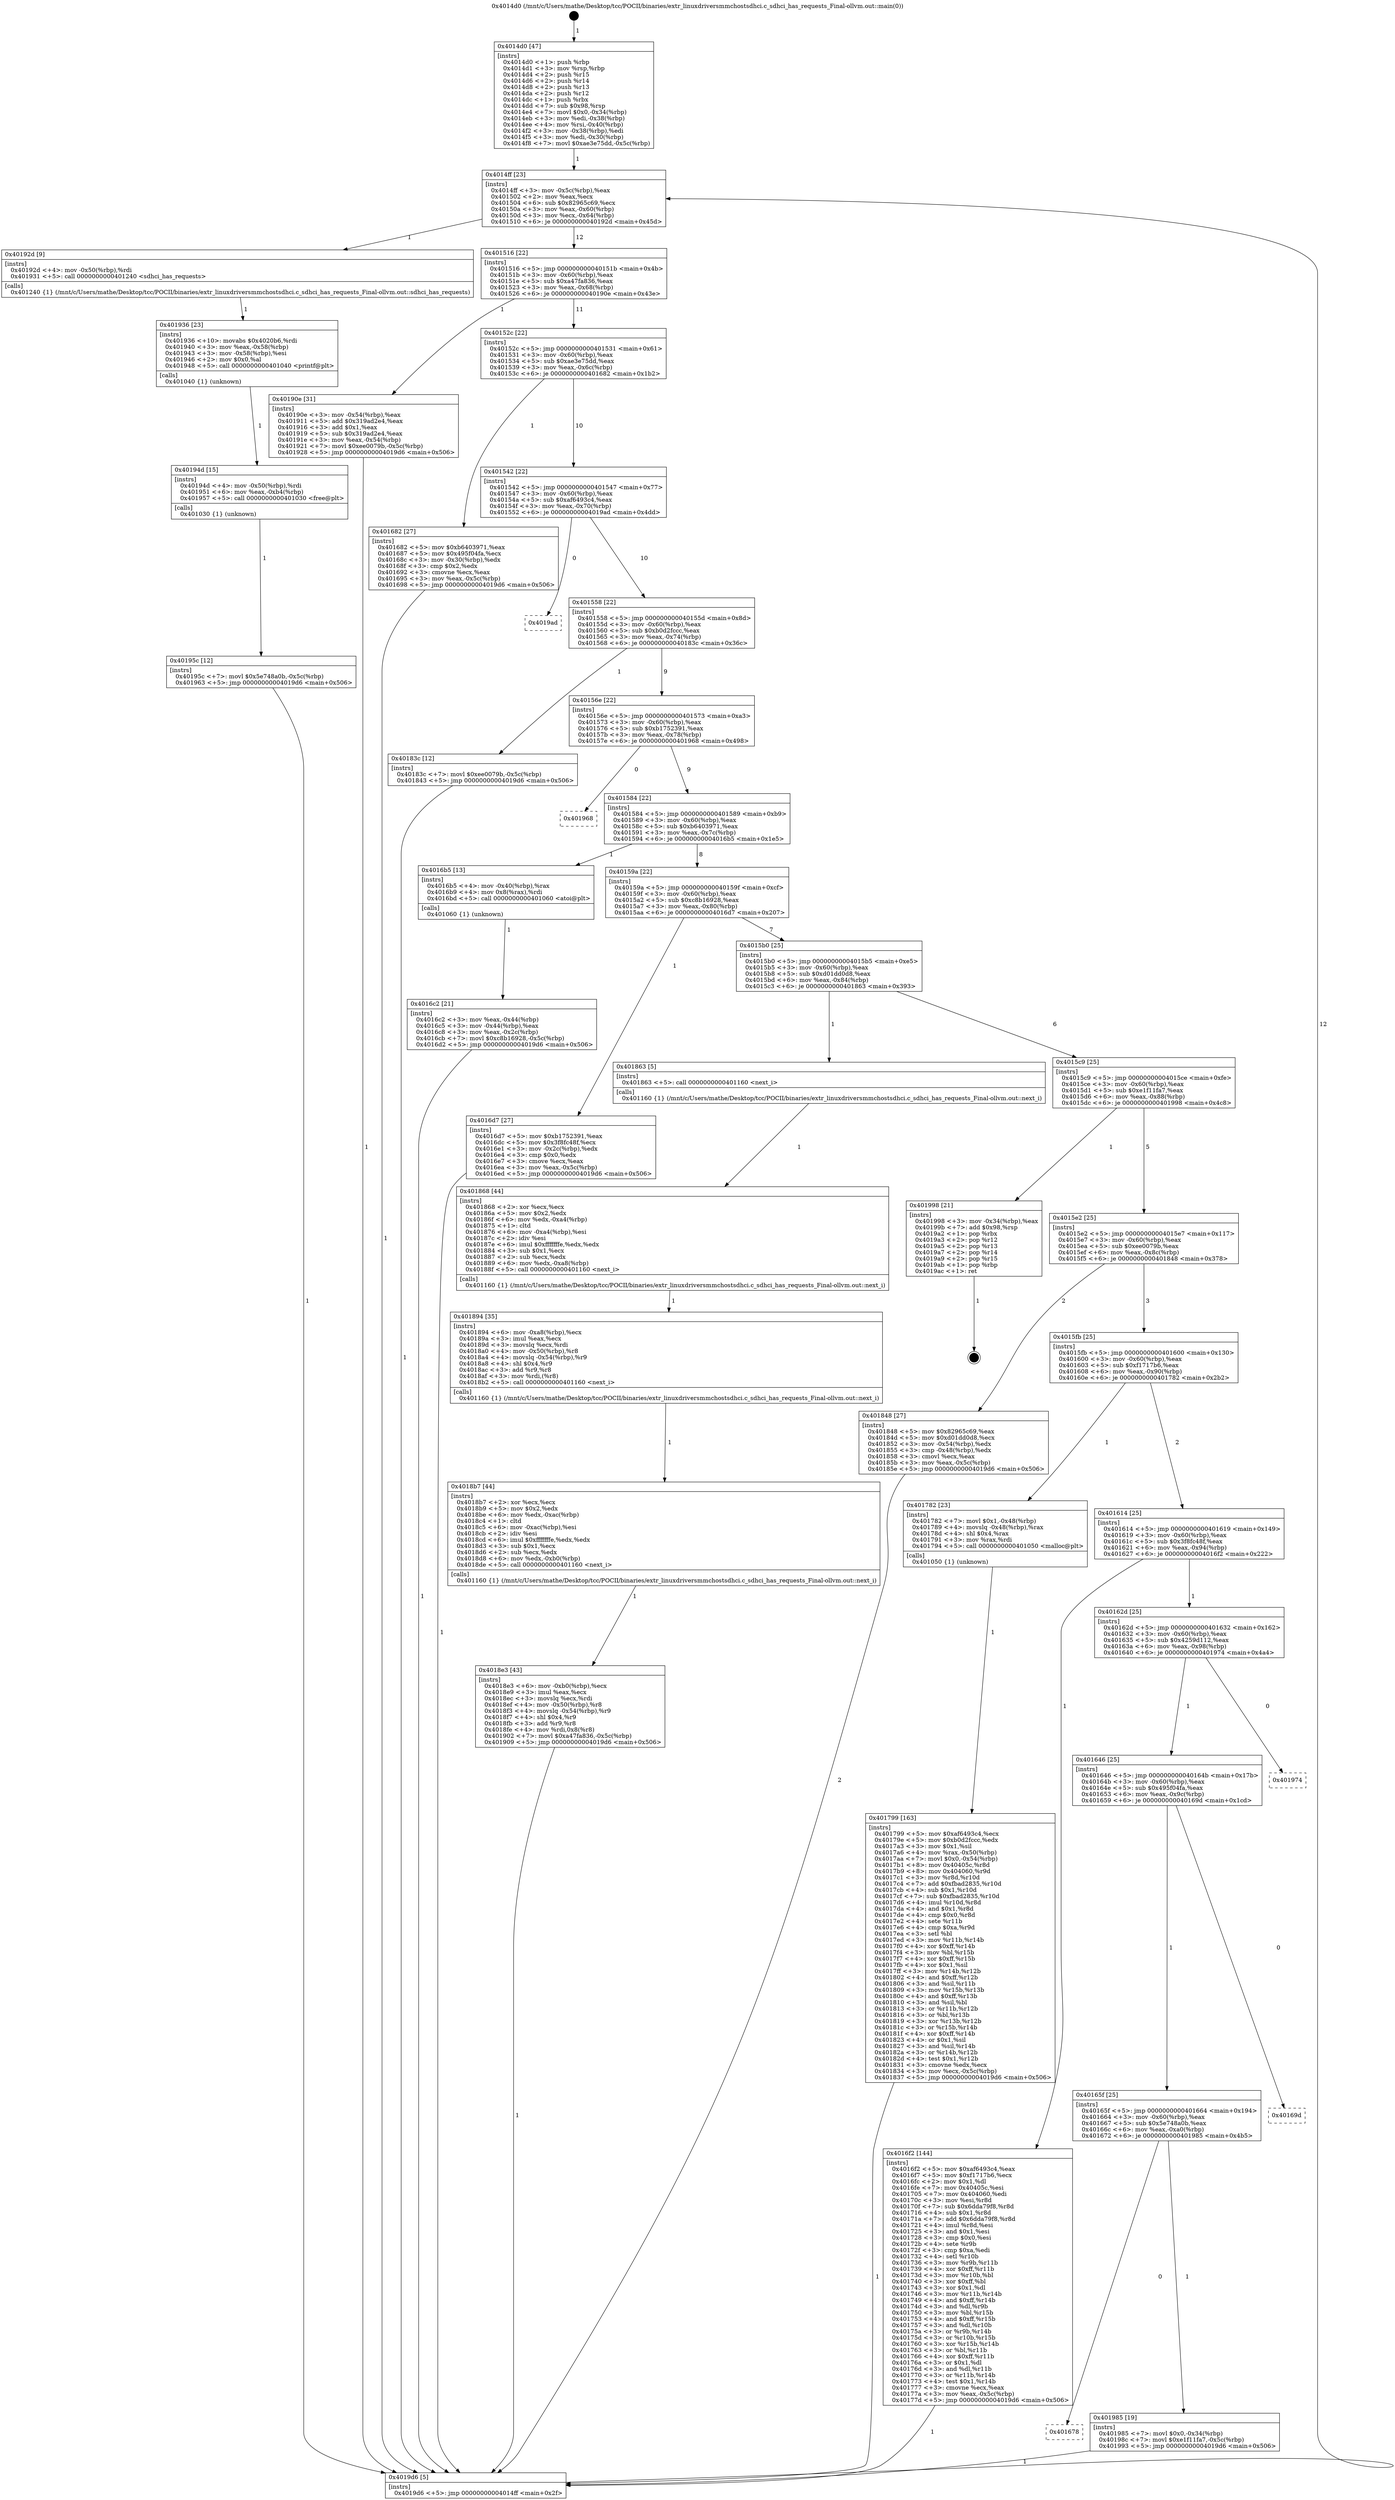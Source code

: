 digraph "0x4014d0" {
  label = "0x4014d0 (/mnt/c/Users/mathe/Desktop/tcc/POCII/binaries/extr_linuxdriversmmchostsdhci.c_sdhci_has_requests_Final-ollvm.out::main(0))"
  labelloc = "t"
  node[shape=record]

  Entry [label="",width=0.3,height=0.3,shape=circle,fillcolor=black,style=filled]
  "0x4014ff" [label="{
     0x4014ff [23]\l
     | [instrs]\l
     &nbsp;&nbsp;0x4014ff \<+3\>: mov -0x5c(%rbp),%eax\l
     &nbsp;&nbsp;0x401502 \<+2\>: mov %eax,%ecx\l
     &nbsp;&nbsp;0x401504 \<+6\>: sub $0x82965c69,%ecx\l
     &nbsp;&nbsp;0x40150a \<+3\>: mov %eax,-0x60(%rbp)\l
     &nbsp;&nbsp;0x40150d \<+3\>: mov %ecx,-0x64(%rbp)\l
     &nbsp;&nbsp;0x401510 \<+6\>: je 000000000040192d \<main+0x45d\>\l
  }"]
  "0x40192d" [label="{
     0x40192d [9]\l
     | [instrs]\l
     &nbsp;&nbsp;0x40192d \<+4\>: mov -0x50(%rbp),%rdi\l
     &nbsp;&nbsp;0x401931 \<+5\>: call 0000000000401240 \<sdhci_has_requests\>\l
     | [calls]\l
     &nbsp;&nbsp;0x401240 \{1\} (/mnt/c/Users/mathe/Desktop/tcc/POCII/binaries/extr_linuxdriversmmchostsdhci.c_sdhci_has_requests_Final-ollvm.out::sdhci_has_requests)\l
  }"]
  "0x401516" [label="{
     0x401516 [22]\l
     | [instrs]\l
     &nbsp;&nbsp;0x401516 \<+5\>: jmp 000000000040151b \<main+0x4b\>\l
     &nbsp;&nbsp;0x40151b \<+3\>: mov -0x60(%rbp),%eax\l
     &nbsp;&nbsp;0x40151e \<+5\>: sub $0xa47fa836,%eax\l
     &nbsp;&nbsp;0x401523 \<+3\>: mov %eax,-0x68(%rbp)\l
     &nbsp;&nbsp;0x401526 \<+6\>: je 000000000040190e \<main+0x43e\>\l
  }"]
  Exit [label="",width=0.3,height=0.3,shape=circle,fillcolor=black,style=filled,peripheries=2]
  "0x40190e" [label="{
     0x40190e [31]\l
     | [instrs]\l
     &nbsp;&nbsp;0x40190e \<+3\>: mov -0x54(%rbp),%eax\l
     &nbsp;&nbsp;0x401911 \<+5\>: add $0x319ad2e4,%eax\l
     &nbsp;&nbsp;0x401916 \<+3\>: add $0x1,%eax\l
     &nbsp;&nbsp;0x401919 \<+5\>: sub $0x319ad2e4,%eax\l
     &nbsp;&nbsp;0x40191e \<+3\>: mov %eax,-0x54(%rbp)\l
     &nbsp;&nbsp;0x401921 \<+7\>: movl $0xee0079b,-0x5c(%rbp)\l
     &nbsp;&nbsp;0x401928 \<+5\>: jmp 00000000004019d6 \<main+0x506\>\l
  }"]
  "0x40152c" [label="{
     0x40152c [22]\l
     | [instrs]\l
     &nbsp;&nbsp;0x40152c \<+5\>: jmp 0000000000401531 \<main+0x61\>\l
     &nbsp;&nbsp;0x401531 \<+3\>: mov -0x60(%rbp),%eax\l
     &nbsp;&nbsp;0x401534 \<+5\>: sub $0xae3e75dd,%eax\l
     &nbsp;&nbsp;0x401539 \<+3\>: mov %eax,-0x6c(%rbp)\l
     &nbsp;&nbsp;0x40153c \<+6\>: je 0000000000401682 \<main+0x1b2\>\l
  }"]
  "0x401678" [label="{
     0x401678\l
  }", style=dashed]
  "0x401682" [label="{
     0x401682 [27]\l
     | [instrs]\l
     &nbsp;&nbsp;0x401682 \<+5\>: mov $0xb6403971,%eax\l
     &nbsp;&nbsp;0x401687 \<+5\>: mov $0x495f04fa,%ecx\l
     &nbsp;&nbsp;0x40168c \<+3\>: mov -0x30(%rbp),%edx\l
     &nbsp;&nbsp;0x40168f \<+3\>: cmp $0x2,%edx\l
     &nbsp;&nbsp;0x401692 \<+3\>: cmovne %ecx,%eax\l
     &nbsp;&nbsp;0x401695 \<+3\>: mov %eax,-0x5c(%rbp)\l
     &nbsp;&nbsp;0x401698 \<+5\>: jmp 00000000004019d6 \<main+0x506\>\l
  }"]
  "0x401542" [label="{
     0x401542 [22]\l
     | [instrs]\l
     &nbsp;&nbsp;0x401542 \<+5\>: jmp 0000000000401547 \<main+0x77\>\l
     &nbsp;&nbsp;0x401547 \<+3\>: mov -0x60(%rbp),%eax\l
     &nbsp;&nbsp;0x40154a \<+5\>: sub $0xaf6493c4,%eax\l
     &nbsp;&nbsp;0x40154f \<+3\>: mov %eax,-0x70(%rbp)\l
     &nbsp;&nbsp;0x401552 \<+6\>: je 00000000004019ad \<main+0x4dd\>\l
  }"]
  "0x4019d6" [label="{
     0x4019d6 [5]\l
     | [instrs]\l
     &nbsp;&nbsp;0x4019d6 \<+5\>: jmp 00000000004014ff \<main+0x2f\>\l
  }"]
  "0x4014d0" [label="{
     0x4014d0 [47]\l
     | [instrs]\l
     &nbsp;&nbsp;0x4014d0 \<+1\>: push %rbp\l
     &nbsp;&nbsp;0x4014d1 \<+3\>: mov %rsp,%rbp\l
     &nbsp;&nbsp;0x4014d4 \<+2\>: push %r15\l
     &nbsp;&nbsp;0x4014d6 \<+2\>: push %r14\l
     &nbsp;&nbsp;0x4014d8 \<+2\>: push %r13\l
     &nbsp;&nbsp;0x4014da \<+2\>: push %r12\l
     &nbsp;&nbsp;0x4014dc \<+1\>: push %rbx\l
     &nbsp;&nbsp;0x4014dd \<+7\>: sub $0x98,%rsp\l
     &nbsp;&nbsp;0x4014e4 \<+7\>: movl $0x0,-0x34(%rbp)\l
     &nbsp;&nbsp;0x4014eb \<+3\>: mov %edi,-0x38(%rbp)\l
     &nbsp;&nbsp;0x4014ee \<+4\>: mov %rsi,-0x40(%rbp)\l
     &nbsp;&nbsp;0x4014f2 \<+3\>: mov -0x38(%rbp),%edi\l
     &nbsp;&nbsp;0x4014f5 \<+3\>: mov %edi,-0x30(%rbp)\l
     &nbsp;&nbsp;0x4014f8 \<+7\>: movl $0xae3e75dd,-0x5c(%rbp)\l
  }"]
  "0x401985" [label="{
     0x401985 [19]\l
     | [instrs]\l
     &nbsp;&nbsp;0x401985 \<+7\>: movl $0x0,-0x34(%rbp)\l
     &nbsp;&nbsp;0x40198c \<+7\>: movl $0xe1f11fa7,-0x5c(%rbp)\l
     &nbsp;&nbsp;0x401993 \<+5\>: jmp 00000000004019d6 \<main+0x506\>\l
  }"]
  "0x4019ad" [label="{
     0x4019ad\l
  }", style=dashed]
  "0x401558" [label="{
     0x401558 [22]\l
     | [instrs]\l
     &nbsp;&nbsp;0x401558 \<+5\>: jmp 000000000040155d \<main+0x8d\>\l
     &nbsp;&nbsp;0x40155d \<+3\>: mov -0x60(%rbp),%eax\l
     &nbsp;&nbsp;0x401560 \<+5\>: sub $0xb0d2fccc,%eax\l
     &nbsp;&nbsp;0x401565 \<+3\>: mov %eax,-0x74(%rbp)\l
     &nbsp;&nbsp;0x401568 \<+6\>: je 000000000040183c \<main+0x36c\>\l
  }"]
  "0x40165f" [label="{
     0x40165f [25]\l
     | [instrs]\l
     &nbsp;&nbsp;0x40165f \<+5\>: jmp 0000000000401664 \<main+0x194\>\l
     &nbsp;&nbsp;0x401664 \<+3\>: mov -0x60(%rbp),%eax\l
     &nbsp;&nbsp;0x401667 \<+5\>: sub $0x5e748a0b,%eax\l
     &nbsp;&nbsp;0x40166c \<+6\>: mov %eax,-0xa0(%rbp)\l
     &nbsp;&nbsp;0x401672 \<+6\>: je 0000000000401985 \<main+0x4b5\>\l
  }"]
  "0x40183c" [label="{
     0x40183c [12]\l
     | [instrs]\l
     &nbsp;&nbsp;0x40183c \<+7\>: movl $0xee0079b,-0x5c(%rbp)\l
     &nbsp;&nbsp;0x401843 \<+5\>: jmp 00000000004019d6 \<main+0x506\>\l
  }"]
  "0x40156e" [label="{
     0x40156e [22]\l
     | [instrs]\l
     &nbsp;&nbsp;0x40156e \<+5\>: jmp 0000000000401573 \<main+0xa3\>\l
     &nbsp;&nbsp;0x401573 \<+3\>: mov -0x60(%rbp),%eax\l
     &nbsp;&nbsp;0x401576 \<+5\>: sub $0xb1752391,%eax\l
     &nbsp;&nbsp;0x40157b \<+3\>: mov %eax,-0x78(%rbp)\l
     &nbsp;&nbsp;0x40157e \<+6\>: je 0000000000401968 \<main+0x498\>\l
  }"]
  "0x40169d" [label="{
     0x40169d\l
  }", style=dashed]
  "0x401968" [label="{
     0x401968\l
  }", style=dashed]
  "0x401584" [label="{
     0x401584 [22]\l
     | [instrs]\l
     &nbsp;&nbsp;0x401584 \<+5\>: jmp 0000000000401589 \<main+0xb9\>\l
     &nbsp;&nbsp;0x401589 \<+3\>: mov -0x60(%rbp),%eax\l
     &nbsp;&nbsp;0x40158c \<+5\>: sub $0xb6403971,%eax\l
     &nbsp;&nbsp;0x401591 \<+3\>: mov %eax,-0x7c(%rbp)\l
     &nbsp;&nbsp;0x401594 \<+6\>: je 00000000004016b5 \<main+0x1e5\>\l
  }"]
  "0x401646" [label="{
     0x401646 [25]\l
     | [instrs]\l
     &nbsp;&nbsp;0x401646 \<+5\>: jmp 000000000040164b \<main+0x17b\>\l
     &nbsp;&nbsp;0x40164b \<+3\>: mov -0x60(%rbp),%eax\l
     &nbsp;&nbsp;0x40164e \<+5\>: sub $0x495f04fa,%eax\l
     &nbsp;&nbsp;0x401653 \<+6\>: mov %eax,-0x9c(%rbp)\l
     &nbsp;&nbsp;0x401659 \<+6\>: je 000000000040169d \<main+0x1cd\>\l
  }"]
  "0x4016b5" [label="{
     0x4016b5 [13]\l
     | [instrs]\l
     &nbsp;&nbsp;0x4016b5 \<+4\>: mov -0x40(%rbp),%rax\l
     &nbsp;&nbsp;0x4016b9 \<+4\>: mov 0x8(%rax),%rdi\l
     &nbsp;&nbsp;0x4016bd \<+5\>: call 0000000000401060 \<atoi@plt\>\l
     | [calls]\l
     &nbsp;&nbsp;0x401060 \{1\} (unknown)\l
  }"]
  "0x40159a" [label="{
     0x40159a [22]\l
     | [instrs]\l
     &nbsp;&nbsp;0x40159a \<+5\>: jmp 000000000040159f \<main+0xcf\>\l
     &nbsp;&nbsp;0x40159f \<+3\>: mov -0x60(%rbp),%eax\l
     &nbsp;&nbsp;0x4015a2 \<+5\>: sub $0xc8b16928,%eax\l
     &nbsp;&nbsp;0x4015a7 \<+3\>: mov %eax,-0x80(%rbp)\l
     &nbsp;&nbsp;0x4015aa \<+6\>: je 00000000004016d7 \<main+0x207\>\l
  }"]
  "0x4016c2" [label="{
     0x4016c2 [21]\l
     | [instrs]\l
     &nbsp;&nbsp;0x4016c2 \<+3\>: mov %eax,-0x44(%rbp)\l
     &nbsp;&nbsp;0x4016c5 \<+3\>: mov -0x44(%rbp),%eax\l
     &nbsp;&nbsp;0x4016c8 \<+3\>: mov %eax,-0x2c(%rbp)\l
     &nbsp;&nbsp;0x4016cb \<+7\>: movl $0xc8b16928,-0x5c(%rbp)\l
     &nbsp;&nbsp;0x4016d2 \<+5\>: jmp 00000000004019d6 \<main+0x506\>\l
  }"]
  "0x401974" [label="{
     0x401974\l
  }", style=dashed]
  "0x4016d7" [label="{
     0x4016d7 [27]\l
     | [instrs]\l
     &nbsp;&nbsp;0x4016d7 \<+5\>: mov $0xb1752391,%eax\l
     &nbsp;&nbsp;0x4016dc \<+5\>: mov $0x3f8fc48f,%ecx\l
     &nbsp;&nbsp;0x4016e1 \<+3\>: mov -0x2c(%rbp),%edx\l
     &nbsp;&nbsp;0x4016e4 \<+3\>: cmp $0x0,%edx\l
     &nbsp;&nbsp;0x4016e7 \<+3\>: cmove %ecx,%eax\l
     &nbsp;&nbsp;0x4016ea \<+3\>: mov %eax,-0x5c(%rbp)\l
     &nbsp;&nbsp;0x4016ed \<+5\>: jmp 00000000004019d6 \<main+0x506\>\l
  }"]
  "0x4015b0" [label="{
     0x4015b0 [25]\l
     | [instrs]\l
     &nbsp;&nbsp;0x4015b0 \<+5\>: jmp 00000000004015b5 \<main+0xe5\>\l
     &nbsp;&nbsp;0x4015b5 \<+3\>: mov -0x60(%rbp),%eax\l
     &nbsp;&nbsp;0x4015b8 \<+5\>: sub $0xd01dd0d8,%eax\l
     &nbsp;&nbsp;0x4015bd \<+6\>: mov %eax,-0x84(%rbp)\l
     &nbsp;&nbsp;0x4015c3 \<+6\>: je 0000000000401863 \<main+0x393\>\l
  }"]
  "0x40195c" [label="{
     0x40195c [12]\l
     | [instrs]\l
     &nbsp;&nbsp;0x40195c \<+7\>: movl $0x5e748a0b,-0x5c(%rbp)\l
     &nbsp;&nbsp;0x401963 \<+5\>: jmp 00000000004019d6 \<main+0x506\>\l
  }"]
  "0x401863" [label="{
     0x401863 [5]\l
     | [instrs]\l
     &nbsp;&nbsp;0x401863 \<+5\>: call 0000000000401160 \<next_i\>\l
     | [calls]\l
     &nbsp;&nbsp;0x401160 \{1\} (/mnt/c/Users/mathe/Desktop/tcc/POCII/binaries/extr_linuxdriversmmchostsdhci.c_sdhci_has_requests_Final-ollvm.out::next_i)\l
  }"]
  "0x4015c9" [label="{
     0x4015c9 [25]\l
     | [instrs]\l
     &nbsp;&nbsp;0x4015c9 \<+5\>: jmp 00000000004015ce \<main+0xfe\>\l
     &nbsp;&nbsp;0x4015ce \<+3\>: mov -0x60(%rbp),%eax\l
     &nbsp;&nbsp;0x4015d1 \<+5\>: sub $0xe1f11fa7,%eax\l
     &nbsp;&nbsp;0x4015d6 \<+6\>: mov %eax,-0x88(%rbp)\l
     &nbsp;&nbsp;0x4015dc \<+6\>: je 0000000000401998 \<main+0x4c8\>\l
  }"]
  "0x40194d" [label="{
     0x40194d [15]\l
     | [instrs]\l
     &nbsp;&nbsp;0x40194d \<+4\>: mov -0x50(%rbp),%rdi\l
     &nbsp;&nbsp;0x401951 \<+6\>: mov %eax,-0xb4(%rbp)\l
     &nbsp;&nbsp;0x401957 \<+5\>: call 0000000000401030 \<free@plt\>\l
     | [calls]\l
     &nbsp;&nbsp;0x401030 \{1\} (unknown)\l
  }"]
  "0x401998" [label="{
     0x401998 [21]\l
     | [instrs]\l
     &nbsp;&nbsp;0x401998 \<+3\>: mov -0x34(%rbp),%eax\l
     &nbsp;&nbsp;0x40199b \<+7\>: add $0x98,%rsp\l
     &nbsp;&nbsp;0x4019a2 \<+1\>: pop %rbx\l
     &nbsp;&nbsp;0x4019a3 \<+2\>: pop %r12\l
     &nbsp;&nbsp;0x4019a5 \<+2\>: pop %r13\l
     &nbsp;&nbsp;0x4019a7 \<+2\>: pop %r14\l
     &nbsp;&nbsp;0x4019a9 \<+2\>: pop %r15\l
     &nbsp;&nbsp;0x4019ab \<+1\>: pop %rbp\l
     &nbsp;&nbsp;0x4019ac \<+1\>: ret\l
  }"]
  "0x4015e2" [label="{
     0x4015e2 [25]\l
     | [instrs]\l
     &nbsp;&nbsp;0x4015e2 \<+5\>: jmp 00000000004015e7 \<main+0x117\>\l
     &nbsp;&nbsp;0x4015e7 \<+3\>: mov -0x60(%rbp),%eax\l
     &nbsp;&nbsp;0x4015ea \<+5\>: sub $0xee0079b,%eax\l
     &nbsp;&nbsp;0x4015ef \<+6\>: mov %eax,-0x8c(%rbp)\l
     &nbsp;&nbsp;0x4015f5 \<+6\>: je 0000000000401848 \<main+0x378\>\l
  }"]
  "0x401936" [label="{
     0x401936 [23]\l
     | [instrs]\l
     &nbsp;&nbsp;0x401936 \<+10\>: movabs $0x4020b6,%rdi\l
     &nbsp;&nbsp;0x401940 \<+3\>: mov %eax,-0x58(%rbp)\l
     &nbsp;&nbsp;0x401943 \<+3\>: mov -0x58(%rbp),%esi\l
     &nbsp;&nbsp;0x401946 \<+2\>: mov $0x0,%al\l
     &nbsp;&nbsp;0x401948 \<+5\>: call 0000000000401040 \<printf@plt\>\l
     | [calls]\l
     &nbsp;&nbsp;0x401040 \{1\} (unknown)\l
  }"]
  "0x401848" [label="{
     0x401848 [27]\l
     | [instrs]\l
     &nbsp;&nbsp;0x401848 \<+5\>: mov $0x82965c69,%eax\l
     &nbsp;&nbsp;0x40184d \<+5\>: mov $0xd01dd0d8,%ecx\l
     &nbsp;&nbsp;0x401852 \<+3\>: mov -0x54(%rbp),%edx\l
     &nbsp;&nbsp;0x401855 \<+3\>: cmp -0x48(%rbp),%edx\l
     &nbsp;&nbsp;0x401858 \<+3\>: cmovl %ecx,%eax\l
     &nbsp;&nbsp;0x40185b \<+3\>: mov %eax,-0x5c(%rbp)\l
     &nbsp;&nbsp;0x40185e \<+5\>: jmp 00000000004019d6 \<main+0x506\>\l
  }"]
  "0x4015fb" [label="{
     0x4015fb [25]\l
     | [instrs]\l
     &nbsp;&nbsp;0x4015fb \<+5\>: jmp 0000000000401600 \<main+0x130\>\l
     &nbsp;&nbsp;0x401600 \<+3\>: mov -0x60(%rbp),%eax\l
     &nbsp;&nbsp;0x401603 \<+5\>: sub $0xf1717b6,%eax\l
     &nbsp;&nbsp;0x401608 \<+6\>: mov %eax,-0x90(%rbp)\l
     &nbsp;&nbsp;0x40160e \<+6\>: je 0000000000401782 \<main+0x2b2\>\l
  }"]
  "0x4018e3" [label="{
     0x4018e3 [43]\l
     | [instrs]\l
     &nbsp;&nbsp;0x4018e3 \<+6\>: mov -0xb0(%rbp),%ecx\l
     &nbsp;&nbsp;0x4018e9 \<+3\>: imul %eax,%ecx\l
     &nbsp;&nbsp;0x4018ec \<+3\>: movslq %ecx,%rdi\l
     &nbsp;&nbsp;0x4018ef \<+4\>: mov -0x50(%rbp),%r8\l
     &nbsp;&nbsp;0x4018f3 \<+4\>: movslq -0x54(%rbp),%r9\l
     &nbsp;&nbsp;0x4018f7 \<+4\>: shl $0x4,%r9\l
     &nbsp;&nbsp;0x4018fb \<+3\>: add %r9,%r8\l
     &nbsp;&nbsp;0x4018fe \<+4\>: mov %rdi,0x8(%r8)\l
     &nbsp;&nbsp;0x401902 \<+7\>: movl $0xa47fa836,-0x5c(%rbp)\l
     &nbsp;&nbsp;0x401909 \<+5\>: jmp 00000000004019d6 \<main+0x506\>\l
  }"]
  "0x401782" [label="{
     0x401782 [23]\l
     | [instrs]\l
     &nbsp;&nbsp;0x401782 \<+7\>: movl $0x1,-0x48(%rbp)\l
     &nbsp;&nbsp;0x401789 \<+4\>: movslq -0x48(%rbp),%rax\l
     &nbsp;&nbsp;0x40178d \<+4\>: shl $0x4,%rax\l
     &nbsp;&nbsp;0x401791 \<+3\>: mov %rax,%rdi\l
     &nbsp;&nbsp;0x401794 \<+5\>: call 0000000000401050 \<malloc@plt\>\l
     | [calls]\l
     &nbsp;&nbsp;0x401050 \{1\} (unknown)\l
  }"]
  "0x401614" [label="{
     0x401614 [25]\l
     | [instrs]\l
     &nbsp;&nbsp;0x401614 \<+5\>: jmp 0000000000401619 \<main+0x149\>\l
     &nbsp;&nbsp;0x401619 \<+3\>: mov -0x60(%rbp),%eax\l
     &nbsp;&nbsp;0x40161c \<+5\>: sub $0x3f8fc48f,%eax\l
     &nbsp;&nbsp;0x401621 \<+6\>: mov %eax,-0x94(%rbp)\l
     &nbsp;&nbsp;0x401627 \<+6\>: je 00000000004016f2 \<main+0x222\>\l
  }"]
  "0x4018b7" [label="{
     0x4018b7 [44]\l
     | [instrs]\l
     &nbsp;&nbsp;0x4018b7 \<+2\>: xor %ecx,%ecx\l
     &nbsp;&nbsp;0x4018b9 \<+5\>: mov $0x2,%edx\l
     &nbsp;&nbsp;0x4018be \<+6\>: mov %edx,-0xac(%rbp)\l
     &nbsp;&nbsp;0x4018c4 \<+1\>: cltd\l
     &nbsp;&nbsp;0x4018c5 \<+6\>: mov -0xac(%rbp),%esi\l
     &nbsp;&nbsp;0x4018cb \<+2\>: idiv %esi\l
     &nbsp;&nbsp;0x4018cd \<+6\>: imul $0xfffffffe,%edx,%edx\l
     &nbsp;&nbsp;0x4018d3 \<+3\>: sub $0x1,%ecx\l
     &nbsp;&nbsp;0x4018d6 \<+2\>: sub %ecx,%edx\l
     &nbsp;&nbsp;0x4018d8 \<+6\>: mov %edx,-0xb0(%rbp)\l
     &nbsp;&nbsp;0x4018de \<+5\>: call 0000000000401160 \<next_i\>\l
     | [calls]\l
     &nbsp;&nbsp;0x401160 \{1\} (/mnt/c/Users/mathe/Desktop/tcc/POCII/binaries/extr_linuxdriversmmchostsdhci.c_sdhci_has_requests_Final-ollvm.out::next_i)\l
  }"]
  "0x4016f2" [label="{
     0x4016f2 [144]\l
     | [instrs]\l
     &nbsp;&nbsp;0x4016f2 \<+5\>: mov $0xaf6493c4,%eax\l
     &nbsp;&nbsp;0x4016f7 \<+5\>: mov $0xf1717b6,%ecx\l
     &nbsp;&nbsp;0x4016fc \<+2\>: mov $0x1,%dl\l
     &nbsp;&nbsp;0x4016fe \<+7\>: mov 0x40405c,%esi\l
     &nbsp;&nbsp;0x401705 \<+7\>: mov 0x404060,%edi\l
     &nbsp;&nbsp;0x40170c \<+3\>: mov %esi,%r8d\l
     &nbsp;&nbsp;0x40170f \<+7\>: sub $0x6dda79f8,%r8d\l
     &nbsp;&nbsp;0x401716 \<+4\>: sub $0x1,%r8d\l
     &nbsp;&nbsp;0x40171a \<+7\>: add $0x6dda79f8,%r8d\l
     &nbsp;&nbsp;0x401721 \<+4\>: imul %r8d,%esi\l
     &nbsp;&nbsp;0x401725 \<+3\>: and $0x1,%esi\l
     &nbsp;&nbsp;0x401728 \<+3\>: cmp $0x0,%esi\l
     &nbsp;&nbsp;0x40172b \<+4\>: sete %r9b\l
     &nbsp;&nbsp;0x40172f \<+3\>: cmp $0xa,%edi\l
     &nbsp;&nbsp;0x401732 \<+4\>: setl %r10b\l
     &nbsp;&nbsp;0x401736 \<+3\>: mov %r9b,%r11b\l
     &nbsp;&nbsp;0x401739 \<+4\>: xor $0xff,%r11b\l
     &nbsp;&nbsp;0x40173d \<+3\>: mov %r10b,%bl\l
     &nbsp;&nbsp;0x401740 \<+3\>: xor $0xff,%bl\l
     &nbsp;&nbsp;0x401743 \<+3\>: xor $0x1,%dl\l
     &nbsp;&nbsp;0x401746 \<+3\>: mov %r11b,%r14b\l
     &nbsp;&nbsp;0x401749 \<+4\>: and $0xff,%r14b\l
     &nbsp;&nbsp;0x40174d \<+3\>: and %dl,%r9b\l
     &nbsp;&nbsp;0x401750 \<+3\>: mov %bl,%r15b\l
     &nbsp;&nbsp;0x401753 \<+4\>: and $0xff,%r15b\l
     &nbsp;&nbsp;0x401757 \<+3\>: and %dl,%r10b\l
     &nbsp;&nbsp;0x40175a \<+3\>: or %r9b,%r14b\l
     &nbsp;&nbsp;0x40175d \<+3\>: or %r10b,%r15b\l
     &nbsp;&nbsp;0x401760 \<+3\>: xor %r15b,%r14b\l
     &nbsp;&nbsp;0x401763 \<+3\>: or %bl,%r11b\l
     &nbsp;&nbsp;0x401766 \<+4\>: xor $0xff,%r11b\l
     &nbsp;&nbsp;0x40176a \<+3\>: or $0x1,%dl\l
     &nbsp;&nbsp;0x40176d \<+3\>: and %dl,%r11b\l
     &nbsp;&nbsp;0x401770 \<+3\>: or %r11b,%r14b\l
     &nbsp;&nbsp;0x401773 \<+4\>: test $0x1,%r14b\l
     &nbsp;&nbsp;0x401777 \<+3\>: cmovne %ecx,%eax\l
     &nbsp;&nbsp;0x40177a \<+3\>: mov %eax,-0x5c(%rbp)\l
     &nbsp;&nbsp;0x40177d \<+5\>: jmp 00000000004019d6 \<main+0x506\>\l
  }"]
  "0x40162d" [label="{
     0x40162d [25]\l
     | [instrs]\l
     &nbsp;&nbsp;0x40162d \<+5\>: jmp 0000000000401632 \<main+0x162\>\l
     &nbsp;&nbsp;0x401632 \<+3\>: mov -0x60(%rbp),%eax\l
     &nbsp;&nbsp;0x401635 \<+5\>: sub $0x4259d112,%eax\l
     &nbsp;&nbsp;0x40163a \<+6\>: mov %eax,-0x98(%rbp)\l
     &nbsp;&nbsp;0x401640 \<+6\>: je 0000000000401974 \<main+0x4a4\>\l
  }"]
  "0x401799" [label="{
     0x401799 [163]\l
     | [instrs]\l
     &nbsp;&nbsp;0x401799 \<+5\>: mov $0xaf6493c4,%ecx\l
     &nbsp;&nbsp;0x40179e \<+5\>: mov $0xb0d2fccc,%edx\l
     &nbsp;&nbsp;0x4017a3 \<+3\>: mov $0x1,%sil\l
     &nbsp;&nbsp;0x4017a6 \<+4\>: mov %rax,-0x50(%rbp)\l
     &nbsp;&nbsp;0x4017aa \<+7\>: movl $0x0,-0x54(%rbp)\l
     &nbsp;&nbsp;0x4017b1 \<+8\>: mov 0x40405c,%r8d\l
     &nbsp;&nbsp;0x4017b9 \<+8\>: mov 0x404060,%r9d\l
     &nbsp;&nbsp;0x4017c1 \<+3\>: mov %r8d,%r10d\l
     &nbsp;&nbsp;0x4017c4 \<+7\>: add $0xfbad2835,%r10d\l
     &nbsp;&nbsp;0x4017cb \<+4\>: sub $0x1,%r10d\l
     &nbsp;&nbsp;0x4017cf \<+7\>: sub $0xfbad2835,%r10d\l
     &nbsp;&nbsp;0x4017d6 \<+4\>: imul %r10d,%r8d\l
     &nbsp;&nbsp;0x4017da \<+4\>: and $0x1,%r8d\l
     &nbsp;&nbsp;0x4017de \<+4\>: cmp $0x0,%r8d\l
     &nbsp;&nbsp;0x4017e2 \<+4\>: sete %r11b\l
     &nbsp;&nbsp;0x4017e6 \<+4\>: cmp $0xa,%r9d\l
     &nbsp;&nbsp;0x4017ea \<+3\>: setl %bl\l
     &nbsp;&nbsp;0x4017ed \<+3\>: mov %r11b,%r14b\l
     &nbsp;&nbsp;0x4017f0 \<+4\>: xor $0xff,%r14b\l
     &nbsp;&nbsp;0x4017f4 \<+3\>: mov %bl,%r15b\l
     &nbsp;&nbsp;0x4017f7 \<+4\>: xor $0xff,%r15b\l
     &nbsp;&nbsp;0x4017fb \<+4\>: xor $0x1,%sil\l
     &nbsp;&nbsp;0x4017ff \<+3\>: mov %r14b,%r12b\l
     &nbsp;&nbsp;0x401802 \<+4\>: and $0xff,%r12b\l
     &nbsp;&nbsp;0x401806 \<+3\>: and %sil,%r11b\l
     &nbsp;&nbsp;0x401809 \<+3\>: mov %r15b,%r13b\l
     &nbsp;&nbsp;0x40180c \<+4\>: and $0xff,%r13b\l
     &nbsp;&nbsp;0x401810 \<+3\>: and %sil,%bl\l
     &nbsp;&nbsp;0x401813 \<+3\>: or %r11b,%r12b\l
     &nbsp;&nbsp;0x401816 \<+3\>: or %bl,%r13b\l
     &nbsp;&nbsp;0x401819 \<+3\>: xor %r13b,%r12b\l
     &nbsp;&nbsp;0x40181c \<+3\>: or %r15b,%r14b\l
     &nbsp;&nbsp;0x40181f \<+4\>: xor $0xff,%r14b\l
     &nbsp;&nbsp;0x401823 \<+4\>: or $0x1,%sil\l
     &nbsp;&nbsp;0x401827 \<+3\>: and %sil,%r14b\l
     &nbsp;&nbsp;0x40182a \<+3\>: or %r14b,%r12b\l
     &nbsp;&nbsp;0x40182d \<+4\>: test $0x1,%r12b\l
     &nbsp;&nbsp;0x401831 \<+3\>: cmovne %edx,%ecx\l
     &nbsp;&nbsp;0x401834 \<+3\>: mov %ecx,-0x5c(%rbp)\l
     &nbsp;&nbsp;0x401837 \<+5\>: jmp 00000000004019d6 \<main+0x506\>\l
  }"]
  "0x401868" [label="{
     0x401868 [44]\l
     | [instrs]\l
     &nbsp;&nbsp;0x401868 \<+2\>: xor %ecx,%ecx\l
     &nbsp;&nbsp;0x40186a \<+5\>: mov $0x2,%edx\l
     &nbsp;&nbsp;0x40186f \<+6\>: mov %edx,-0xa4(%rbp)\l
     &nbsp;&nbsp;0x401875 \<+1\>: cltd\l
     &nbsp;&nbsp;0x401876 \<+6\>: mov -0xa4(%rbp),%esi\l
     &nbsp;&nbsp;0x40187c \<+2\>: idiv %esi\l
     &nbsp;&nbsp;0x40187e \<+6\>: imul $0xfffffffe,%edx,%edx\l
     &nbsp;&nbsp;0x401884 \<+3\>: sub $0x1,%ecx\l
     &nbsp;&nbsp;0x401887 \<+2\>: sub %ecx,%edx\l
     &nbsp;&nbsp;0x401889 \<+6\>: mov %edx,-0xa8(%rbp)\l
     &nbsp;&nbsp;0x40188f \<+5\>: call 0000000000401160 \<next_i\>\l
     | [calls]\l
     &nbsp;&nbsp;0x401160 \{1\} (/mnt/c/Users/mathe/Desktop/tcc/POCII/binaries/extr_linuxdriversmmchostsdhci.c_sdhci_has_requests_Final-ollvm.out::next_i)\l
  }"]
  "0x401894" [label="{
     0x401894 [35]\l
     | [instrs]\l
     &nbsp;&nbsp;0x401894 \<+6\>: mov -0xa8(%rbp),%ecx\l
     &nbsp;&nbsp;0x40189a \<+3\>: imul %eax,%ecx\l
     &nbsp;&nbsp;0x40189d \<+3\>: movslq %ecx,%rdi\l
     &nbsp;&nbsp;0x4018a0 \<+4\>: mov -0x50(%rbp),%r8\l
     &nbsp;&nbsp;0x4018a4 \<+4\>: movslq -0x54(%rbp),%r9\l
     &nbsp;&nbsp;0x4018a8 \<+4\>: shl $0x4,%r9\l
     &nbsp;&nbsp;0x4018ac \<+3\>: add %r9,%r8\l
     &nbsp;&nbsp;0x4018af \<+3\>: mov %rdi,(%r8)\l
     &nbsp;&nbsp;0x4018b2 \<+5\>: call 0000000000401160 \<next_i\>\l
     | [calls]\l
     &nbsp;&nbsp;0x401160 \{1\} (/mnt/c/Users/mathe/Desktop/tcc/POCII/binaries/extr_linuxdriversmmchostsdhci.c_sdhci_has_requests_Final-ollvm.out::next_i)\l
  }"]
  Entry -> "0x4014d0" [label=" 1"]
  "0x4014ff" -> "0x40192d" [label=" 1"]
  "0x4014ff" -> "0x401516" [label=" 12"]
  "0x401998" -> Exit [label=" 1"]
  "0x401516" -> "0x40190e" [label=" 1"]
  "0x401516" -> "0x40152c" [label=" 11"]
  "0x401985" -> "0x4019d6" [label=" 1"]
  "0x40152c" -> "0x401682" [label=" 1"]
  "0x40152c" -> "0x401542" [label=" 10"]
  "0x401682" -> "0x4019d6" [label=" 1"]
  "0x4014d0" -> "0x4014ff" [label=" 1"]
  "0x4019d6" -> "0x4014ff" [label=" 12"]
  "0x40165f" -> "0x401678" [label=" 0"]
  "0x401542" -> "0x4019ad" [label=" 0"]
  "0x401542" -> "0x401558" [label=" 10"]
  "0x40165f" -> "0x401985" [label=" 1"]
  "0x401558" -> "0x40183c" [label=" 1"]
  "0x401558" -> "0x40156e" [label=" 9"]
  "0x401646" -> "0x40165f" [label=" 1"]
  "0x40156e" -> "0x401968" [label=" 0"]
  "0x40156e" -> "0x401584" [label=" 9"]
  "0x401646" -> "0x40169d" [label=" 0"]
  "0x401584" -> "0x4016b5" [label=" 1"]
  "0x401584" -> "0x40159a" [label=" 8"]
  "0x4016b5" -> "0x4016c2" [label=" 1"]
  "0x4016c2" -> "0x4019d6" [label=" 1"]
  "0x40162d" -> "0x401646" [label=" 1"]
  "0x40159a" -> "0x4016d7" [label=" 1"]
  "0x40159a" -> "0x4015b0" [label=" 7"]
  "0x4016d7" -> "0x4019d6" [label=" 1"]
  "0x40162d" -> "0x401974" [label=" 0"]
  "0x4015b0" -> "0x401863" [label=" 1"]
  "0x4015b0" -> "0x4015c9" [label=" 6"]
  "0x40195c" -> "0x4019d6" [label=" 1"]
  "0x4015c9" -> "0x401998" [label=" 1"]
  "0x4015c9" -> "0x4015e2" [label=" 5"]
  "0x40194d" -> "0x40195c" [label=" 1"]
  "0x4015e2" -> "0x401848" [label=" 2"]
  "0x4015e2" -> "0x4015fb" [label=" 3"]
  "0x401936" -> "0x40194d" [label=" 1"]
  "0x4015fb" -> "0x401782" [label=" 1"]
  "0x4015fb" -> "0x401614" [label=" 2"]
  "0x40192d" -> "0x401936" [label=" 1"]
  "0x401614" -> "0x4016f2" [label=" 1"]
  "0x401614" -> "0x40162d" [label=" 1"]
  "0x4016f2" -> "0x4019d6" [label=" 1"]
  "0x401782" -> "0x401799" [label=" 1"]
  "0x401799" -> "0x4019d6" [label=" 1"]
  "0x40183c" -> "0x4019d6" [label=" 1"]
  "0x401848" -> "0x4019d6" [label=" 2"]
  "0x401863" -> "0x401868" [label=" 1"]
  "0x401868" -> "0x401894" [label=" 1"]
  "0x401894" -> "0x4018b7" [label=" 1"]
  "0x4018b7" -> "0x4018e3" [label=" 1"]
  "0x4018e3" -> "0x4019d6" [label=" 1"]
  "0x40190e" -> "0x4019d6" [label=" 1"]
}
